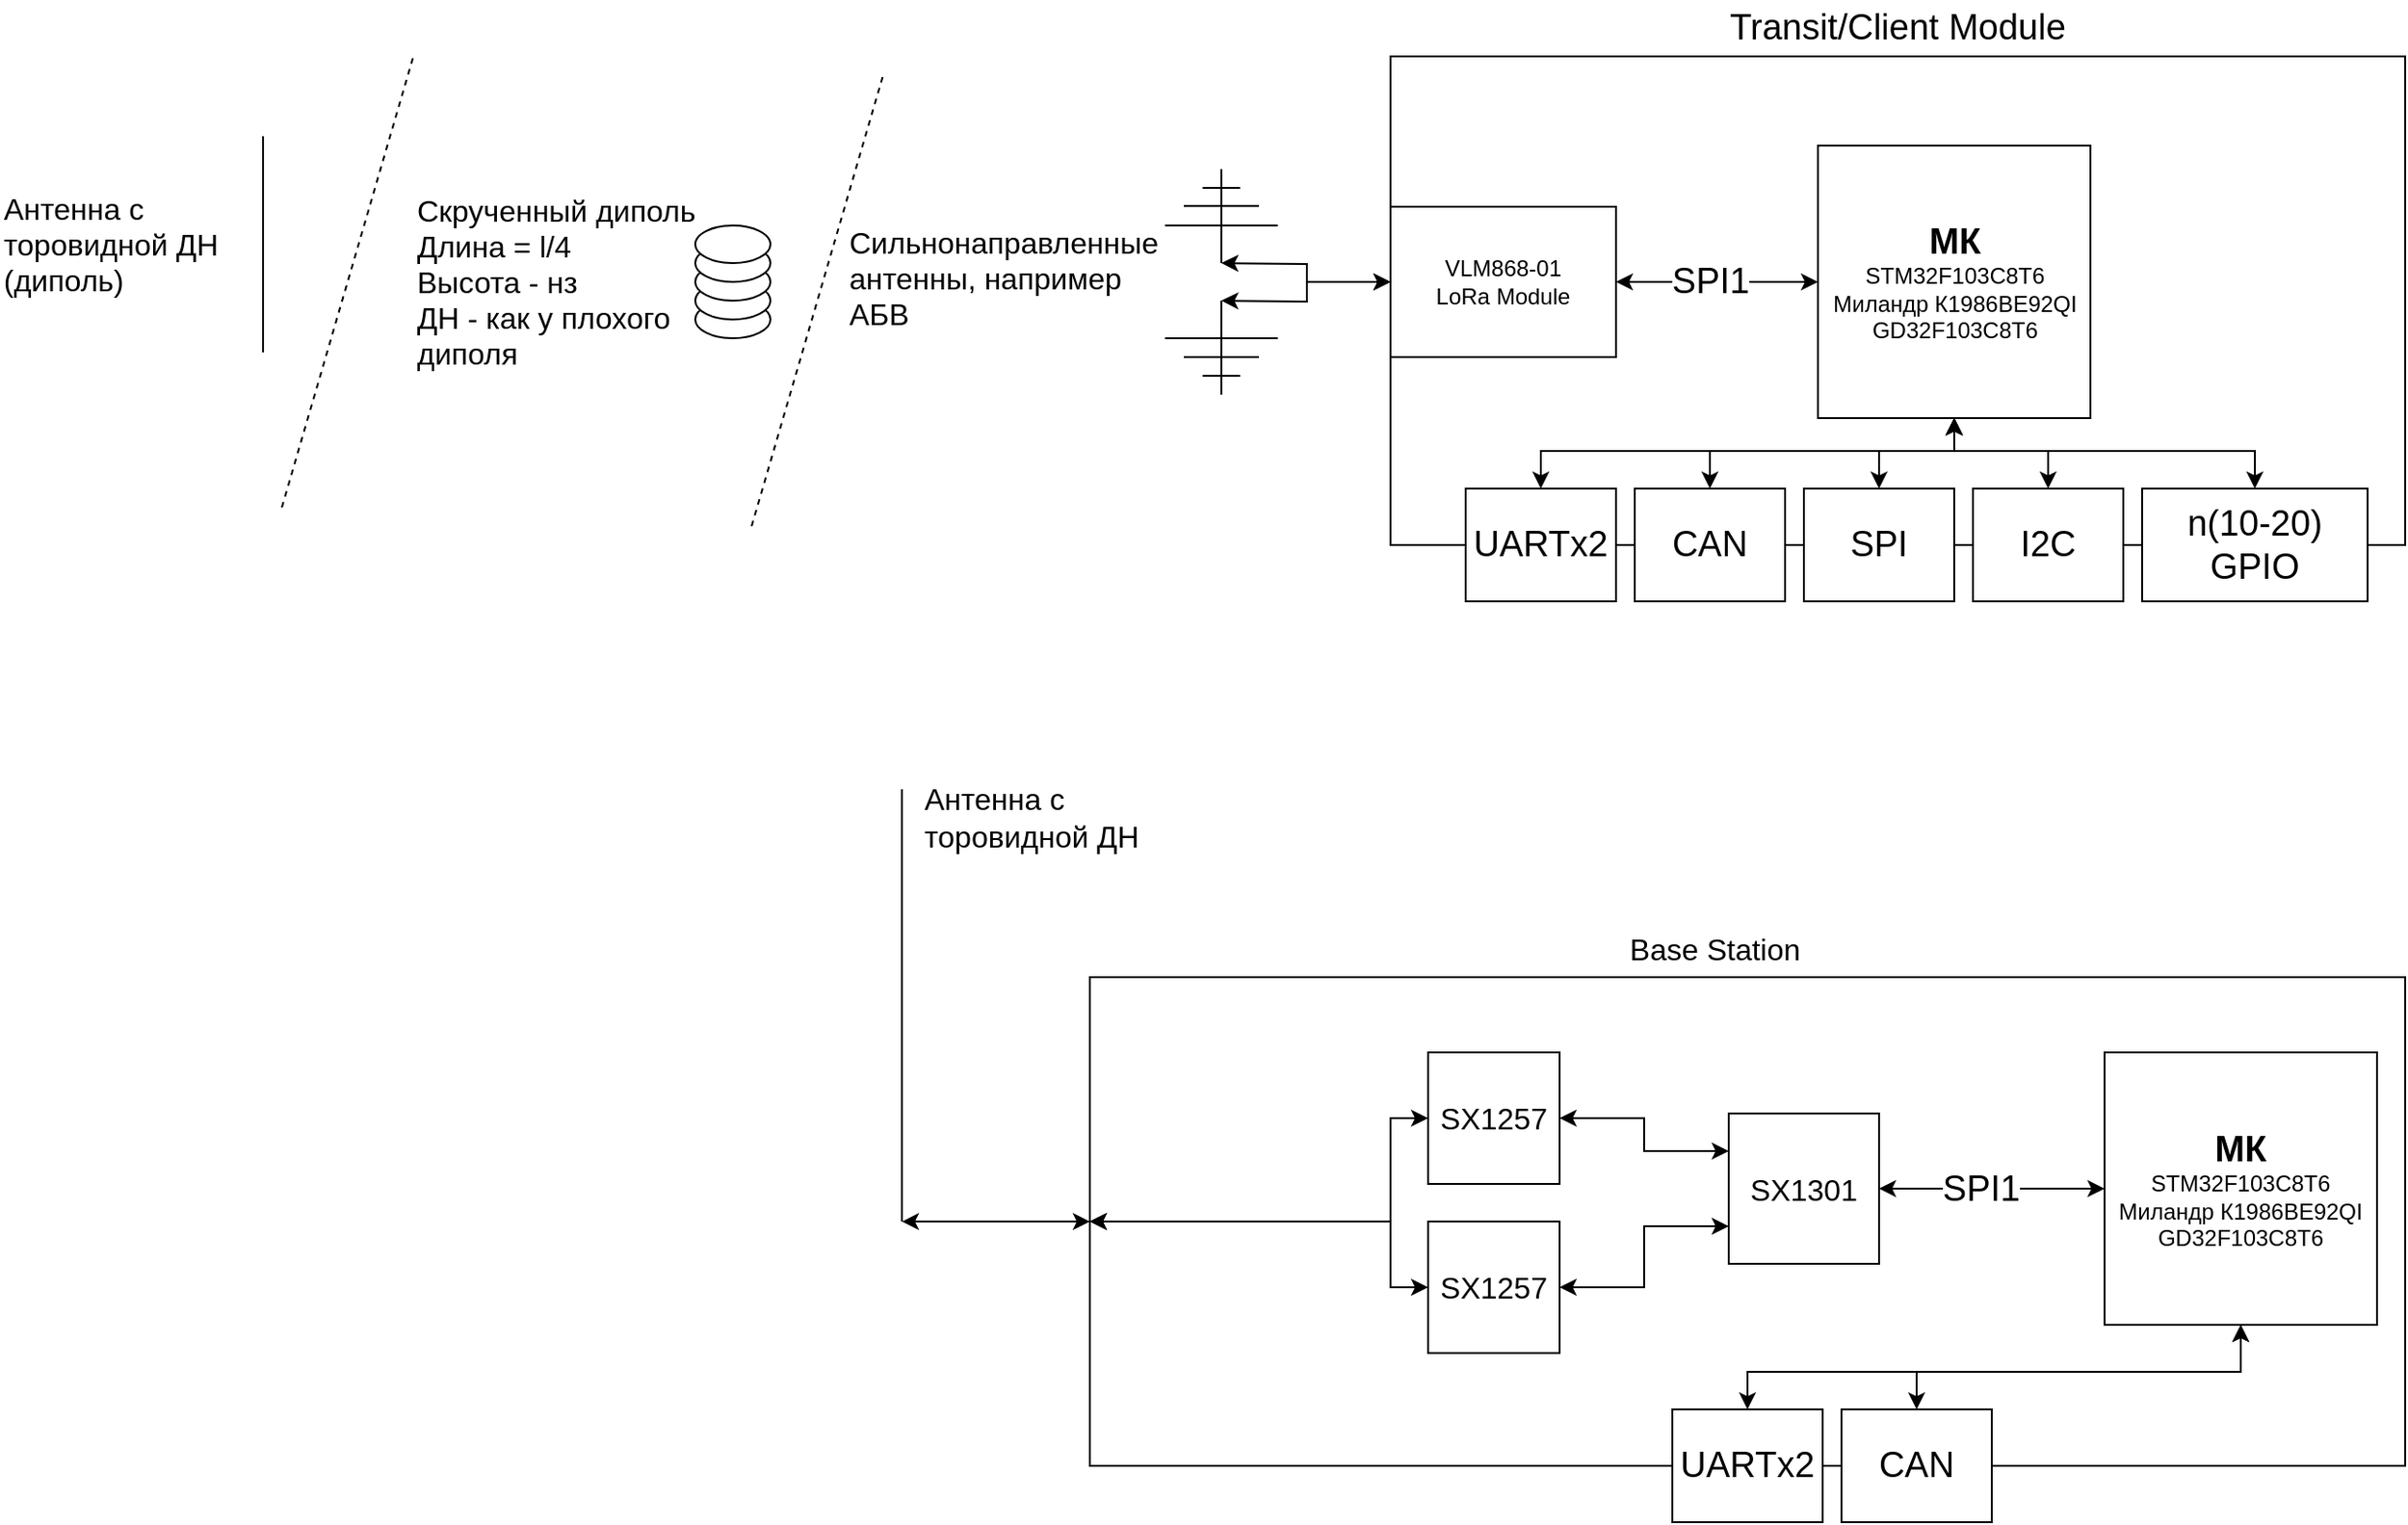 <mxfile version="15.7.3" type="device"><diagram id="--w17cRdfBZP2GP0bkwE" name="Страница 1"><mxGraphModel dx="4013" dy="1746" grid="1" gridSize="10" guides="1" tooltips="1" connect="1" arrows="1" fold="1" page="1" pageScale="1" pageWidth="1169" pageHeight="827" math="0" shadow="0"><root><mxCell id="0"/><mxCell id="1" parent="0"/><mxCell id="bQy9eSnVWagxgMdr47RF-1" value="" style="rounded=0;whiteSpace=wrap;html=1;" vertex="1" parent="1"><mxGeometry x="-10" y="39" width="540" height="260" as="geometry"/></mxCell><mxCell id="bQy9eSnVWagxgMdr47RF-46" style="edgeStyle=orthogonalEdgeStyle;rounded=0;orthogonalLoop=1;jettySize=auto;html=1;exitX=0;exitY=0.5;exitDx=0;exitDy=0;fontSize=19;startArrow=classic;startFill=1;" edge="1" parent="1" source="bQy9eSnVWagxgMdr47RF-2"><mxGeometry relative="1" as="geometry"><mxPoint x="-100" y="149" as="targetPoint"/></mxGeometry></mxCell><mxCell id="bQy9eSnVWagxgMdr47RF-47" style="edgeStyle=orthogonalEdgeStyle;rounded=0;orthogonalLoop=1;jettySize=auto;html=1;exitX=0;exitY=0.5;exitDx=0;exitDy=0;fontSize=19;startArrow=classic;startFill=1;" edge="1" parent="1" source="bQy9eSnVWagxgMdr47RF-2"><mxGeometry relative="1" as="geometry"><mxPoint x="-100" y="169" as="targetPoint"/></mxGeometry></mxCell><mxCell id="bQy9eSnVWagxgMdr47RF-2" value="VLM868-01&lt;br&gt;LoRa Module" style="rounded=0;whiteSpace=wrap;html=1;" vertex="1" parent="1"><mxGeometry x="-10" y="119" width="120" height="80" as="geometry"/></mxCell><mxCell id="bQy9eSnVWagxgMdr47RF-9" style="edgeStyle=orthogonalEdgeStyle;rounded=0;orthogonalLoop=1;jettySize=auto;html=1;exitX=0;exitY=0.5;exitDx=0;exitDy=0;entryX=1;entryY=0.5;entryDx=0;entryDy=0;fontSize=19;startArrow=classic;startFill=1;" edge="1" parent="1" source="bQy9eSnVWagxgMdr47RF-4" target="bQy9eSnVWagxgMdr47RF-2"><mxGeometry relative="1" as="geometry"/></mxCell><mxCell id="bQy9eSnVWagxgMdr47RF-11" value="SPI1" style="edgeLabel;html=1;align=center;verticalAlign=middle;resizable=0;points=[];fontSize=19;" vertex="1" connectable="0" parent="bQy9eSnVWagxgMdr47RF-9"><mxGeometry x="0.37" relative="1" as="geometry"><mxPoint x="16" as="offset"/></mxGeometry></mxCell><mxCell id="bQy9eSnVWagxgMdr47RF-14" style="edgeStyle=orthogonalEdgeStyle;rounded=0;orthogonalLoop=1;jettySize=auto;html=1;exitX=0.5;exitY=1;exitDx=0;exitDy=0;entryX=0.5;entryY=0;entryDx=0;entryDy=0;fontSize=19;startArrow=classic;startFill=1;" edge="1" parent="1" source="bQy9eSnVWagxgMdr47RF-4" target="bQy9eSnVWagxgMdr47RF-5"><mxGeometry relative="1" as="geometry"><Array as="points"><mxPoint x="290" y="249"/><mxPoint x="70" y="249"/></Array></mxGeometry></mxCell><mxCell id="bQy9eSnVWagxgMdr47RF-15" style="edgeStyle=orthogonalEdgeStyle;rounded=0;orthogonalLoop=1;jettySize=auto;html=1;exitX=0.5;exitY=1;exitDx=0;exitDy=0;entryX=0.5;entryY=0;entryDx=0;entryDy=0;fontSize=19;startArrow=classic;startFill=1;" edge="1" parent="1" source="bQy9eSnVWagxgMdr47RF-4" target="bQy9eSnVWagxgMdr47RF-6"><mxGeometry relative="1" as="geometry"><Array as="points"><mxPoint x="290" y="249"/><mxPoint x="160" y="249"/></Array></mxGeometry></mxCell><mxCell id="bQy9eSnVWagxgMdr47RF-4" value="&lt;font style=&quot;font-size: 19px&quot;&gt;&lt;b&gt;МК&lt;/b&gt;&lt;/font&gt;&lt;br&gt;STM32F103C8T6&lt;br&gt;Миландр К1986ВЕ92QI&lt;br&gt;GD32F103C8T6" style="whiteSpace=wrap;html=1;aspect=fixed;" vertex="1" parent="1"><mxGeometry x="217.5" y="86.5" width="145" height="145" as="geometry"/></mxCell><mxCell id="bQy9eSnVWagxgMdr47RF-5" value="UARTx2" style="rounded=0;whiteSpace=wrap;html=1;fontSize=19;" vertex="1" parent="1"><mxGeometry x="30" y="269" width="80" height="60" as="geometry"/></mxCell><mxCell id="bQy9eSnVWagxgMdr47RF-6" value="CAN" style="rounded=0;whiteSpace=wrap;html=1;fontSize=19;" vertex="1" parent="1"><mxGeometry x="120" y="269" width="80" height="60" as="geometry"/></mxCell><mxCell id="bQy9eSnVWagxgMdr47RF-16" style="edgeStyle=orthogonalEdgeStyle;rounded=0;orthogonalLoop=1;jettySize=auto;html=1;exitX=0.5;exitY=0;exitDx=0;exitDy=0;entryX=0.5;entryY=1;entryDx=0;entryDy=0;fontSize=19;startArrow=classic;startFill=1;" edge="1" parent="1" source="bQy9eSnVWagxgMdr47RF-7" target="bQy9eSnVWagxgMdr47RF-4"><mxGeometry relative="1" as="geometry"/></mxCell><mxCell id="bQy9eSnVWagxgMdr47RF-7" value="SPI" style="rounded=0;whiteSpace=wrap;html=1;fontSize=19;" vertex="1" parent="1"><mxGeometry x="210" y="269" width="80" height="60" as="geometry"/></mxCell><mxCell id="bQy9eSnVWagxgMdr47RF-17" style="edgeStyle=orthogonalEdgeStyle;rounded=0;orthogonalLoop=1;jettySize=auto;html=1;exitX=0.5;exitY=0;exitDx=0;exitDy=0;entryX=0.5;entryY=1;entryDx=0;entryDy=0;fontSize=19;startArrow=classic;startFill=1;" edge="1" parent="1" source="bQy9eSnVWagxgMdr47RF-8" target="bQy9eSnVWagxgMdr47RF-4"><mxGeometry relative="1" as="geometry"/></mxCell><mxCell id="bQy9eSnVWagxgMdr47RF-8" value="I2C" style="rounded=0;whiteSpace=wrap;html=1;fontSize=19;" vertex="1" parent="1"><mxGeometry x="300" y="269" width="80" height="60" as="geometry"/></mxCell><mxCell id="bQy9eSnVWagxgMdr47RF-18" style="edgeStyle=orthogonalEdgeStyle;rounded=0;orthogonalLoop=1;jettySize=auto;html=1;exitX=0.5;exitY=0;exitDx=0;exitDy=0;entryX=0.5;entryY=1;entryDx=0;entryDy=0;fontSize=19;startArrow=classic;startFill=1;" edge="1" parent="1" source="bQy9eSnVWagxgMdr47RF-13" target="bQy9eSnVWagxgMdr47RF-4"><mxGeometry relative="1" as="geometry"><Array as="points"><mxPoint x="450" y="249"/><mxPoint x="290" y="249"/></Array></mxGeometry></mxCell><mxCell id="bQy9eSnVWagxgMdr47RF-13" value="n(10-20) GPIO" style="rounded=0;whiteSpace=wrap;html=1;fontSize=19;" vertex="1" parent="1"><mxGeometry x="390" y="269" width="120" height="60" as="geometry"/></mxCell><mxCell id="bQy9eSnVWagxgMdr47RF-70" style="edgeStyle=orthogonalEdgeStyle;rounded=0;orthogonalLoop=1;jettySize=auto;html=1;exitX=0;exitY=0.5;exitDx=0;exitDy=0;fontSize=16;startArrow=classic;startFill=1;" edge="1" parent="1" source="bQy9eSnVWagxgMdr47RF-19"><mxGeometry relative="1" as="geometry"><mxPoint x="-270.0" y="659.045" as="targetPoint"/></mxGeometry></mxCell><mxCell id="bQy9eSnVWagxgMdr47RF-19" value="" style="rounded=0;whiteSpace=wrap;html=1;" vertex="1" parent="1"><mxGeometry x="-170" y="529" width="700" height="260" as="geometry"/></mxCell><mxCell id="bQy9eSnVWagxgMdr47RF-22" style="edgeStyle=orthogonalEdgeStyle;rounded=0;orthogonalLoop=1;jettySize=auto;html=1;exitX=0;exitY=0.5;exitDx=0;exitDy=0;fontSize=19;startArrow=classic;startFill=1;entryX=1;entryY=0.5;entryDx=0;entryDy=0;" edge="1" parent="1" source="bQy9eSnVWagxgMdr47RF-28" target="bQy9eSnVWagxgMdr47RF-71"><mxGeometry relative="1" as="geometry"><mxPoint x="260" y="642" as="targetPoint"/><Array as="points"/></mxGeometry></mxCell><mxCell id="bQy9eSnVWagxgMdr47RF-23" value="SPI1" style="edgeLabel;html=1;align=center;verticalAlign=middle;resizable=0;points=[];fontSize=19;" vertex="1" connectable="0" parent="bQy9eSnVWagxgMdr47RF-22"><mxGeometry x="0.37" relative="1" as="geometry"><mxPoint x="16" as="offset"/></mxGeometry></mxCell><mxCell id="bQy9eSnVWagxgMdr47RF-26" style="edgeStyle=orthogonalEdgeStyle;rounded=0;orthogonalLoop=1;jettySize=auto;html=1;exitX=0.5;exitY=1;exitDx=0;exitDy=0;entryX=0.5;entryY=0;entryDx=0;entryDy=0;fontSize=19;startArrow=classic;startFill=1;" edge="1" parent="1" source="bQy9eSnVWagxgMdr47RF-28" target="bQy9eSnVWagxgMdr47RF-29"><mxGeometry relative="1" as="geometry"><Array as="points"><mxPoint x="443" y="739"/><mxPoint x="180" y="739"/></Array></mxGeometry></mxCell><mxCell id="bQy9eSnVWagxgMdr47RF-27" style="edgeStyle=orthogonalEdgeStyle;rounded=0;orthogonalLoop=1;jettySize=auto;html=1;exitX=0.5;exitY=1;exitDx=0;exitDy=0;entryX=0.5;entryY=0;entryDx=0;entryDy=0;fontSize=19;startArrow=classic;startFill=1;" edge="1" parent="1" source="bQy9eSnVWagxgMdr47RF-28" target="bQy9eSnVWagxgMdr47RF-30"><mxGeometry relative="1" as="geometry"><Array as="points"><mxPoint x="443" y="739"/><mxPoint x="270" y="739"/></Array></mxGeometry></mxCell><mxCell id="bQy9eSnVWagxgMdr47RF-28" value="&lt;font style=&quot;font-size: 19px&quot;&gt;&lt;b&gt;МК&lt;/b&gt;&lt;/font&gt;&lt;br&gt;STM32F103C8T6&lt;br&gt;Миландр К1986ВЕ92QI&lt;br&gt;GD32F103C8T6" style="whiteSpace=wrap;html=1;aspect=fixed;" vertex="1" parent="1"><mxGeometry x="370" y="569" width="145" height="145" as="geometry"/></mxCell><mxCell id="bQy9eSnVWagxgMdr47RF-29" value="UARTx2" style="rounded=0;whiteSpace=wrap;html=1;fontSize=19;" vertex="1" parent="1"><mxGeometry x="140" y="759" width="80" height="60" as="geometry"/></mxCell><mxCell id="bQy9eSnVWagxgMdr47RF-30" value="CAN" style="rounded=0;whiteSpace=wrap;html=1;fontSize=19;" vertex="1" parent="1"><mxGeometry x="230" y="759" width="80" height="60" as="geometry"/></mxCell><mxCell id="bQy9eSnVWagxgMdr47RF-37" value="Transit/Client Module" style="text;html=1;strokeColor=none;fillColor=none;align=center;verticalAlign=middle;whiteSpace=wrap;rounded=0;fontSize=19;" vertex="1" parent="1"><mxGeometry x="-10" y="9" width="540" height="30" as="geometry"/></mxCell><mxCell id="bQy9eSnVWagxgMdr47RF-40" value="" style="endArrow=none;html=1;rounded=0;fontSize=32;" edge="1" parent="1"><mxGeometry width="50" height="50" relative="1" as="geometry"><mxPoint x="-100" y="149.0" as="sourcePoint"/><mxPoint x="-100" y="99" as="targetPoint"/></mxGeometry></mxCell><mxCell id="bQy9eSnVWagxgMdr47RF-41" value="" style="endArrow=none;html=1;rounded=0;fontSize=32;" edge="1" parent="1"><mxGeometry width="50" height="50" relative="1" as="geometry"><mxPoint x="-130" y="129" as="sourcePoint"/><mxPoint x="-70" y="129" as="targetPoint"/></mxGeometry></mxCell><mxCell id="bQy9eSnVWagxgMdr47RF-43" value="" style="endArrow=none;html=1;rounded=0;fontSize=32;" edge="1" parent="1"><mxGeometry width="50" height="50" relative="1" as="geometry"><mxPoint x="-100" y="219" as="sourcePoint"/><mxPoint x="-100" y="169" as="targetPoint"/></mxGeometry></mxCell><mxCell id="bQy9eSnVWagxgMdr47RF-48" value="" style="endArrow=none;html=1;rounded=0;fontSize=32;" edge="1" parent="1"><mxGeometry width="50" height="50" relative="1" as="geometry"><mxPoint x="-110" y="109" as="sourcePoint"/><mxPoint x="-90" y="109" as="targetPoint"/></mxGeometry></mxCell><mxCell id="bQy9eSnVWagxgMdr47RF-49" value="" style="endArrow=none;html=1;rounded=0;fontSize=32;" edge="1" parent="1"><mxGeometry width="50" height="50" relative="1" as="geometry"><mxPoint x="-120" y="118.6" as="sourcePoint"/><mxPoint x="-80" y="118.6" as="targetPoint"/></mxGeometry></mxCell><mxCell id="bQy9eSnVWagxgMdr47RF-50" value="" style="endArrow=none;html=1;rounded=0;fontSize=32;" edge="1" parent="1"><mxGeometry width="50" height="50" relative="1" as="geometry"><mxPoint x="-130" y="189" as="sourcePoint"/><mxPoint x="-70" y="189" as="targetPoint"/></mxGeometry></mxCell><mxCell id="bQy9eSnVWagxgMdr47RF-51" value="" style="endArrow=none;html=1;rounded=0;fontSize=32;" edge="1" parent="1"><mxGeometry width="50" height="50" relative="1" as="geometry"><mxPoint x="-110" y="209" as="sourcePoint"/><mxPoint x="-90" y="209" as="targetPoint"/></mxGeometry></mxCell><mxCell id="bQy9eSnVWagxgMdr47RF-52" value="" style="endArrow=none;html=1;rounded=0;fontSize=32;" edge="1" parent="1"><mxGeometry width="50" height="50" relative="1" as="geometry"><mxPoint x="-120" y="199.0" as="sourcePoint"/><mxPoint x="-80" y="199.0" as="targetPoint"/></mxGeometry></mxCell><mxCell id="bQy9eSnVWagxgMdr47RF-54" value="" style="endArrow=none;html=1;rounded=0;fontSize=32;" edge="1" parent="1"><mxGeometry width="50" height="50" relative="1" as="geometry"><mxPoint x="-270" y="659" as="sourcePoint"/><mxPoint x="-270" y="429" as="targetPoint"/></mxGeometry></mxCell><mxCell id="bQy9eSnVWagxgMdr47RF-58" value="&lt;font style=&quot;font-size: 16px&quot;&gt;Base Station&amp;nbsp;&lt;span style=&quot;left: 105.728px ; top: 71.04px ; font-family: sans-serif ; transform: scalex(1.006)&quot; dir=&quot;ltr&quot;&gt;&lt;br&gt;&lt;/span&gt;&lt;/font&gt;" style="text;html=1;strokeColor=none;fillColor=none;align=center;verticalAlign=middle;whiteSpace=wrap;rounded=0;fontSize=19;" vertex="1" parent="1"><mxGeometry x="-50" y="499" width="430" height="30" as="geometry"/></mxCell><mxCell id="bQy9eSnVWagxgMdr47RF-59" value="" style="ellipse;whiteSpace=wrap;html=1;fontSize=16;" vertex="1" parent="1"><mxGeometry x="-380" y="169" width="40" height="20" as="geometry"/></mxCell><mxCell id="bQy9eSnVWagxgMdr47RF-61" value="" style="ellipse;whiteSpace=wrap;html=1;fontSize=16;" vertex="1" parent="1"><mxGeometry x="-380" y="159" width="40" height="20" as="geometry"/></mxCell><mxCell id="bQy9eSnVWagxgMdr47RF-62" value="" style="ellipse;whiteSpace=wrap;html=1;fontSize=16;" vertex="1" parent="1"><mxGeometry x="-380" y="149" width="40" height="20" as="geometry"/></mxCell><mxCell id="bQy9eSnVWagxgMdr47RF-63" value="" style="ellipse;whiteSpace=wrap;html=1;fontSize=16;" vertex="1" parent="1"><mxGeometry x="-380" y="139" width="40" height="20" as="geometry"/></mxCell><mxCell id="bQy9eSnVWagxgMdr47RF-64" value="" style="ellipse;whiteSpace=wrap;html=1;fontSize=16;" vertex="1" parent="1"><mxGeometry x="-380" y="129" width="40" height="20" as="geometry"/></mxCell><mxCell id="bQy9eSnVWagxgMdr47RF-65" value="Скрученный диполь&lt;br&gt;Длина = l/4&lt;br&gt;Высота - нз&lt;br&gt;ДН - как у плохого диполя" style="text;html=1;strokeColor=none;fillColor=none;align=left;verticalAlign=middle;whiteSpace=wrap;rounded=0;fontSize=16;" vertex="1" parent="1"><mxGeometry x="-530" y="104" width="160" height="110" as="geometry"/></mxCell><mxCell id="bQy9eSnVWagxgMdr47RF-66" value="Сильнонаправленные антенны, например АБВ" style="text;html=1;strokeColor=none;fillColor=none;align=left;verticalAlign=middle;whiteSpace=wrap;rounded=0;fontSize=16;" vertex="1" parent="1"><mxGeometry x="-300" y="86.5" width="100" height="140" as="geometry"/></mxCell><mxCell id="bQy9eSnVWagxgMdr47RF-67" value="" style="endArrow=none;dashed=1;html=1;rounded=0;fontSize=16;" edge="1" parent="1"><mxGeometry width="50" height="50" relative="1" as="geometry"><mxPoint x="-350" y="289" as="sourcePoint"/><mxPoint x="-280" y="49" as="targetPoint"/></mxGeometry></mxCell><mxCell id="bQy9eSnVWagxgMdr47RF-68" value="Антенна с торовидной ДН" style="text;html=1;strokeColor=none;fillColor=none;align=left;verticalAlign=middle;whiteSpace=wrap;rounded=0;fontSize=16;" vertex="1" parent="1"><mxGeometry x="-260" y="429" width="130" height="30" as="geometry"/></mxCell><mxCell id="bQy9eSnVWagxgMdr47RF-74" style="edgeStyle=orthogonalEdgeStyle;rounded=0;orthogonalLoop=1;jettySize=auto;html=1;exitX=0;exitY=0.25;exitDx=0;exitDy=0;entryX=1;entryY=0.5;entryDx=0;entryDy=0;fontSize=16;startArrow=classic;startFill=1;" edge="1" parent="1" source="bQy9eSnVWagxgMdr47RF-71" target="bQy9eSnVWagxgMdr47RF-72"><mxGeometry relative="1" as="geometry"/></mxCell><mxCell id="bQy9eSnVWagxgMdr47RF-71" value="SX1301" style="whiteSpace=wrap;html=1;aspect=fixed;fontSize=16;align=center;" vertex="1" parent="1"><mxGeometry x="170" y="601.5" width="80" height="80" as="geometry"/></mxCell><mxCell id="bQy9eSnVWagxgMdr47RF-76" style="edgeStyle=orthogonalEdgeStyle;rounded=0;orthogonalLoop=1;jettySize=auto;html=1;exitX=0;exitY=0.5;exitDx=0;exitDy=0;entryX=0;entryY=0.5;entryDx=0;entryDy=0;fontSize=16;startArrow=classic;startFill=1;" edge="1" parent="1" source="bQy9eSnVWagxgMdr47RF-72" target="bQy9eSnVWagxgMdr47RF-19"><mxGeometry relative="1" as="geometry"/></mxCell><mxCell id="bQy9eSnVWagxgMdr47RF-72" value="SX1257" style="whiteSpace=wrap;html=1;aspect=fixed;fontSize=16;align=center;" vertex="1" parent="1"><mxGeometry x="10" y="569" width="70" height="70" as="geometry"/></mxCell><mxCell id="bQy9eSnVWagxgMdr47RF-75" style="edgeStyle=orthogonalEdgeStyle;rounded=0;orthogonalLoop=1;jettySize=auto;html=1;exitX=1;exitY=0.5;exitDx=0;exitDy=0;entryX=0;entryY=0.75;entryDx=0;entryDy=0;fontSize=16;startArrow=classic;startFill=1;" edge="1" parent="1" source="bQy9eSnVWagxgMdr47RF-73" target="bQy9eSnVWagxgMdr47RF-71"><mxGeometry relative="1" as="geometry"/></mxCell><mxCell id="bQy9eSnVWagxgMdr47RF-77" style="edgeStyle=orthogonalEdgeStyle;rounded=0;orthogonalLoop=1;jettySize=auto;html=1;exitX=0;exitY=0.5;exitDx=0;exitDy=0;fontSize=16;startArrow=classic;startFill=1;" edge="1" parent="1" source="bQy9eSnVWagxgMdr47RF-73"><mxGeometry relative="1" as="geometry"><mxPoint x="-170" y="659" as="targetPoint"/><Array as="points"><mxPoint x="-10" y="694"/><mxPoint x="-10" y="659"/></Array></mxGeometry></mxCell><mxCell id="bQy9eSnVWagxgMdr47RF-73" value="SX1257" style="whiteSpace=wrap;html=1;aspect=fixed;fontSize=16;align=center;" vertex="1" parent="1"><mxGeometry x="10" y="659" width="70" height="70" as="geometry"/></mxCell><mxCell id="bQy9eSnVWagxgMdr47RF-78" value="" style="endArrow=none;dashed=1;html=1;rounded=0;fontSize=16;" edge="1" parent="1"><mxGeometry width="50" height="50" relative="1" as="geometry"><mxPoint x="-600" y="279" as="sourcePoint"/><mxPoint x="-530" y="39" as="targetPoint"/></mxGeometry></mxCell><mxCell id="bQy9eSnVWagxgMdr47RF-80" value="" style="endArrow=none;html=1;rounded=0;fontSize=32;" edge="1" parent="1"><mxGeometry width="50" height="50" relative="1" as="geometry"><mxPoint x="-610" y="196.5" as="sourcePoint"/><mxPoint x="-610" y="81.5" as="targetPoint"/></mxGeometry></mxCell><mxCell id="bQy9eSnVWagxgMdr47RF-81" value="Антенна с торовидной ДН&lt;br&gt;(диполь)" style="text;html=1;strokeColor=none;fillColor=none;align=left;verticalAlign=middle;whiteSpace=wrap;rounded=0;fontSize=16;" vertex="1" parent="1"><mxGeometry x="-750" y="99" width="130" height="80" as="geometry"/></mxCell></root></mxGraphModel></diagram></mxfile>